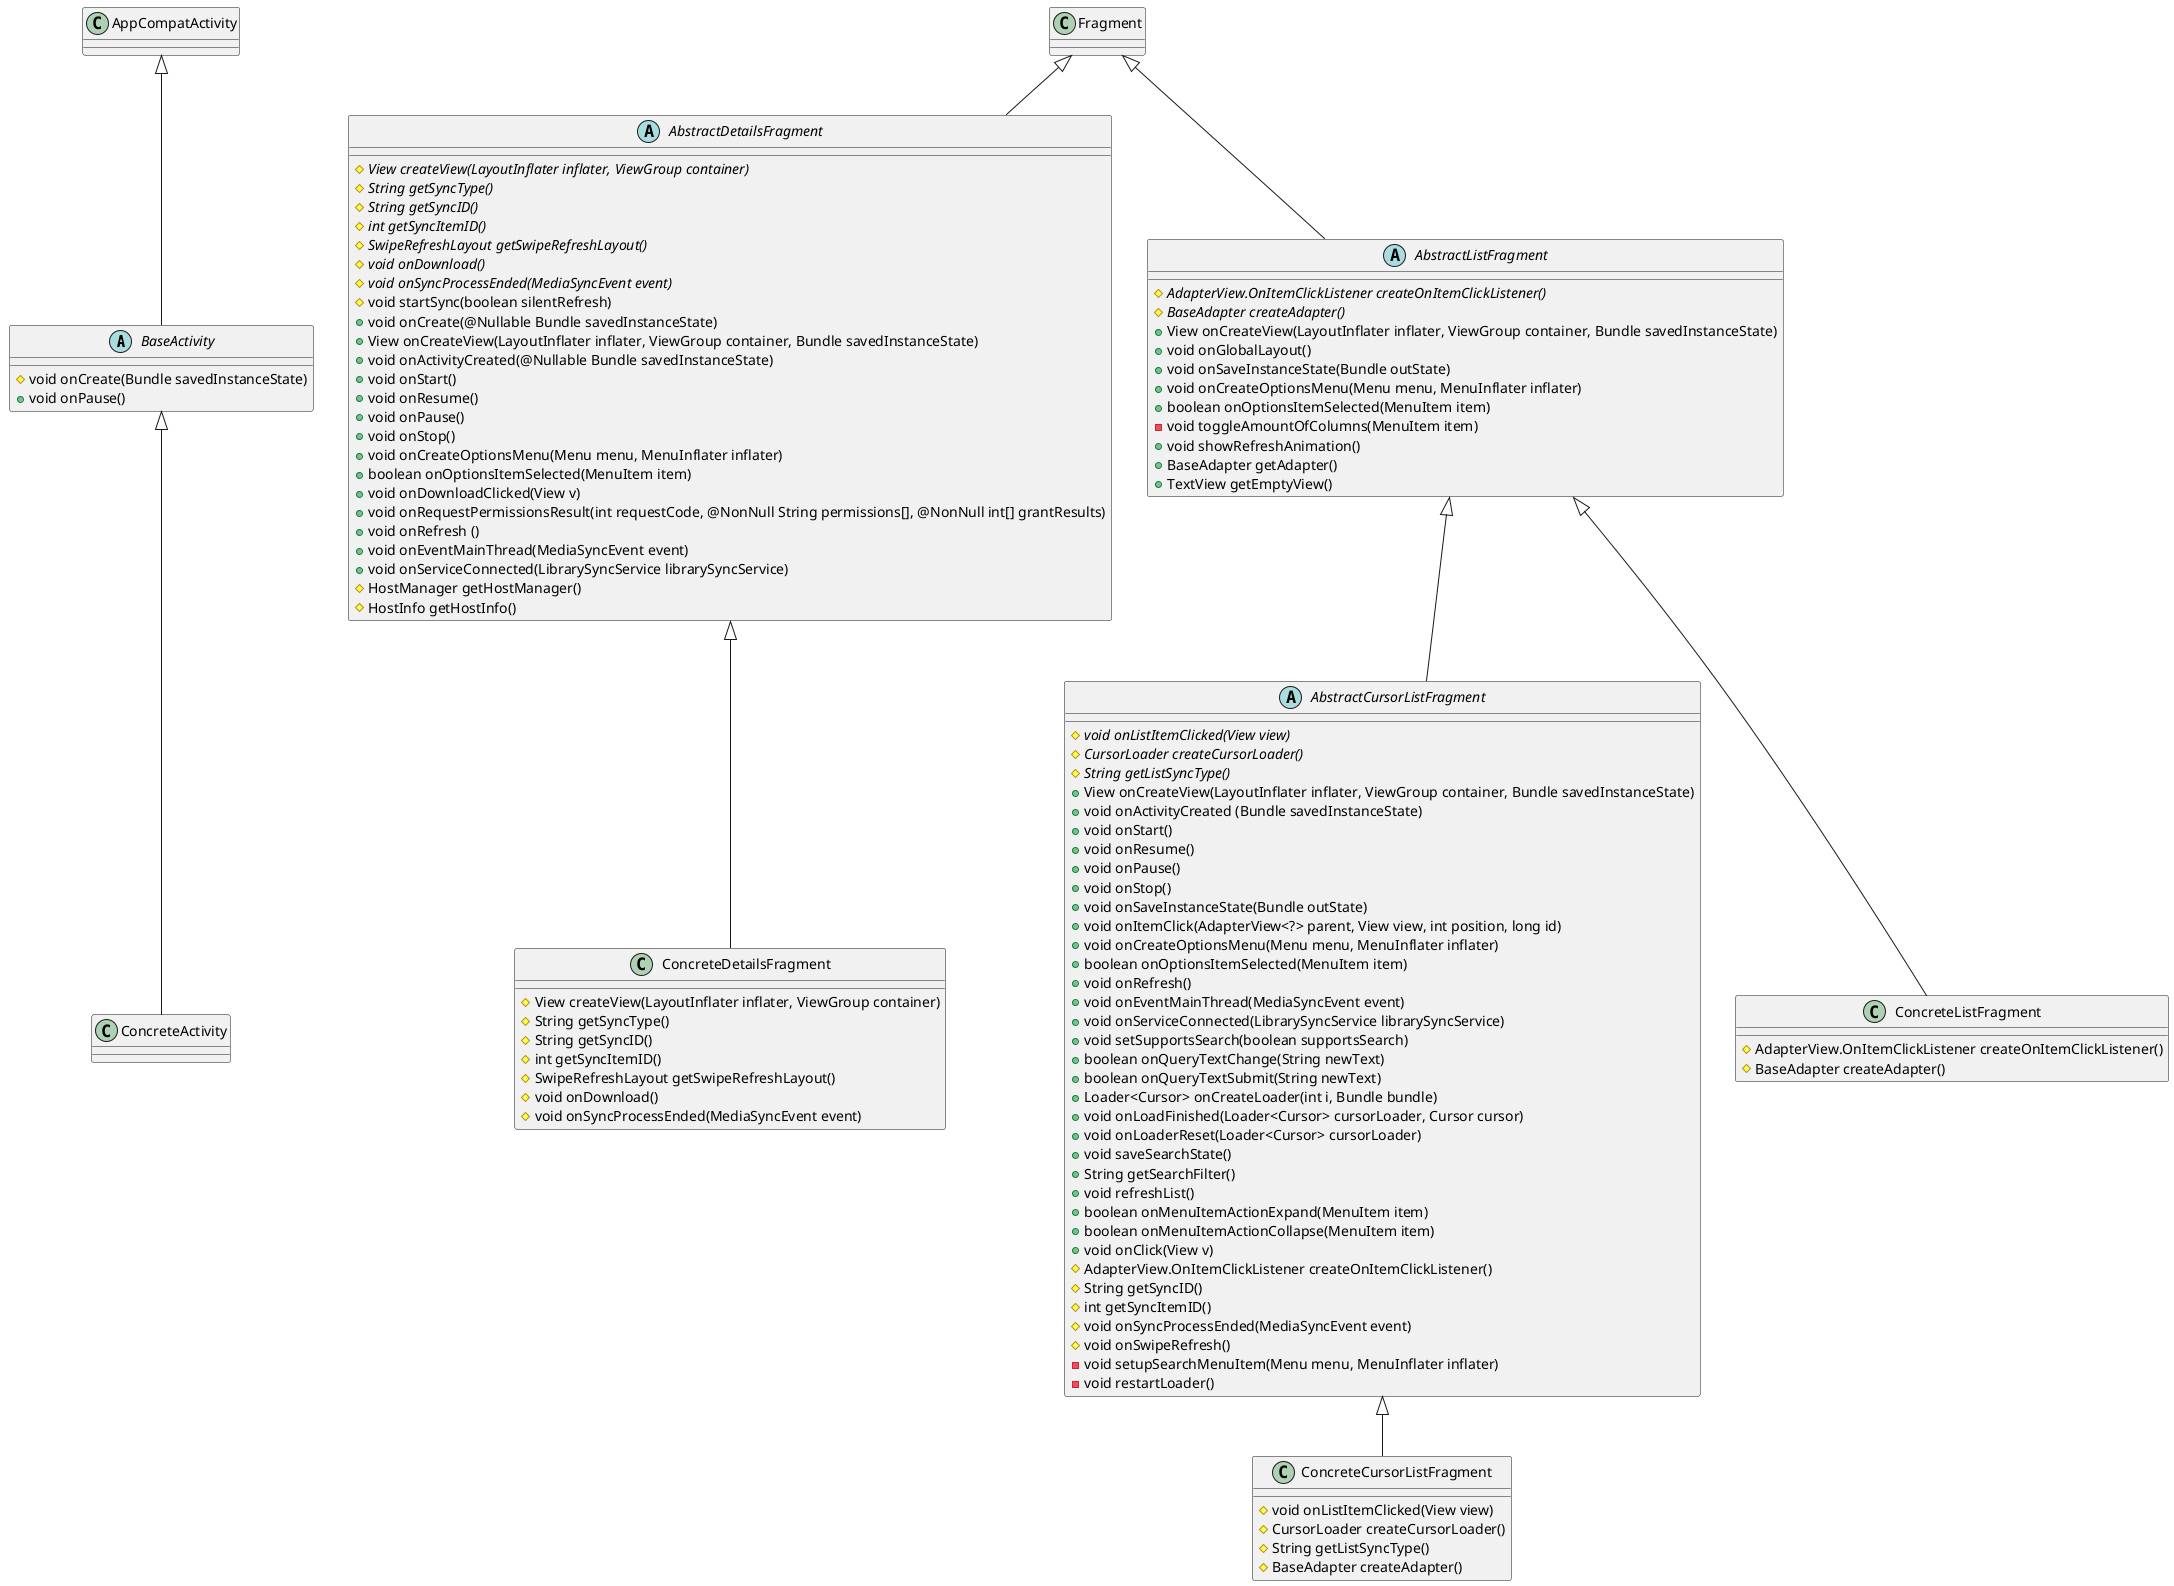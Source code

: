 @startuml

abstract class BaseActivity {
    # void onCreate(Bundle savedInstanceState)
    + void onPause()
}

class ConcreteActivity
class AppCompatActivity

AppCompatActivity <|-- BaseActivity
BaseActivity <|-- ConcreteActivity

abstract class AbstractDetailsFragment {
    # {abstract} View createView(LayoutInflater inflater, ViewGroup container)
    # {abstract} String getSyncType()
    # {abstract} String getSyncID()
    # {abstract} int getSyncItemID()
    # {abstract} SwipeRefreshLayout getSwipeRefreshLayout()
    # {abstract} void onDownload()
    # {abstract} void onSyncProcessEnded(MediaSyncEvent event)
    # void startSync(boolean silentRefresh)
    + void onCreate(@Nullable Bundle savedInstanceState)
    + View onCreateView(LayoutInflater inflater, ViewGroup container, Bundle savedInstanceState)
    + void onActivityCreated(@Nullable Bundle savedInstanceState)
    + void onStart()
    + void onResume()
    + void onPause()
    + void onStop()
    + void onCreateOptionsMenu(Menu menu, MenuInflater inflater)
    + boolean onOptionsItemSelected(MenuItem item)
    + void onDownloadClicked(View v)
    + void onRequestPermissionsResult(int requestCode, @NonNull String permissions[], @NonNull int[] grantResults)
    + void onRefresh ()
    + void onEventMainThread(MediaSyncEvent event)
    + void onServiceConnected(LibrarySyncService librarySyncService)
    # HostManager getHostManager()
    # HostInfo getHostInfo()

}

class ConcreteDetailsFragment {
    # View createView(LayoutInflater inflater, ViewGroup container)
    # String getSyncType()
    # String getSyncID()
    # int getSyncItemID()
    # SwipeRefreshLayout getSwipeRefreshLayout()
    # void onDownload()
    # void onSyncProcessEnded(MediaSyncEvent event)
}

Fragment <|-- AbstractDetailsFragment
AbstractDetailsFragment <|-- ConcreteDetailsFragment


abstract class AbstractListFragment {
    # {abstract} AdapterView.OnItemClickListener createOnItemClickListener()
	# {abstract} BaseAdapter createAdapter()
	+ View onCreateView(LayoutInflater inflater, ViewGroup container, Bundle savedInstanceState)
	+ void onGlobalLayout()
	+ void onSaveInstanceState(Bundle outState)
	+ void onCreateOptionsMenu(Menu menu, MenuInflater inflater)
	+ boolean onOptionsItemSelected(MenuItem item)
	- void toggleAmountOfColumns(MenuItem item)
	+ void showRefreshAnimation()
	+ BaseAdapter getAdapter()
	+ TextView getEmptyView()
}

abstract class AbstractCursorListFragment {
    # {abstract} void onListItemClicked(View view)
	# {abstract} CursorLoader createCursorLoader()
	# {abstract} String getListSyncType()
    + View onCreateView(LayoutInflater inflater, ViewGroup container, Bundle savedInstanceState)
	+ void onActivityCreated (Bundle savedInstanceState)
	+ void onStart()
	+ void onResume()
	+ void onPause()
	+ void onStop()
	+ void onSaveInstanceState(Bundle outState)
	+ void onItemClick(AdapterView<?> parent, View view, int position, long id)
	+ void onCreateOptionsMenu(Menu menu, MenuInflater inflater)
	+ boolean onOptionsItemSelected(MenuItem item)
	+ void onRefresh()
	+ void onEventMainThread(MediaSyncEvent event)
    + void onServiceConnected(LibrarySyncService librarySyncService)
    + void setSupportsSearch(boolean supportsSearch)
    + boolean onQueryTextChange(String newText)
	+ boolean onQueryTextSubmit(String newText)
	+ Loader<Cursor> onCreateLoader(int i, Bundle bundle)
	+ void onLoadFinished(Loader<Cursor> cursorLoader, Cursor cursor)
	+ void onLoaderReset(Loader<Cursor> cursorLoader)
	+ void saveSearchState()
	+ String getSearchFilter()
	+ void refreshList()
	+ boolean onMenuItemActionExpand(MenuItem item)
    + boolean onMenuItemActionCollapse(MenuItem item)
    + void onClick(View v)
    # AdapterView.OnItemClickListener createOnItemClickListener()
    # String getSyncID()
	# int getSyncItemID()
	# void onSyncProcessEnded(MediaSyncEvent event)
    # void onSwipeRefresh()
	- void setupSearchMenuItem(Menu menu, MenuInflater inflater)
	- void restartLoader()
}

class ConcreteCursorListFragment {
    # void onListItemClicked(View view)
	# CursorLoader createCursorLoader()
	# String getListSyncType()
	# BaseAdapter createAdapter()
}

class ConcreteListFragment {
    # AdapterView.OnItemClickListener createOnItemClickListener()
	# BaseAdapter createAdapter()
}

Fragment <|-- AbstractListFragment
AbstractListFragment <|-- AbstractCursorListFragment
AbstractCursorListFragment <|-- ConcreteCursorListFragment
AbstractListFragment <|-- ConcreteListFragment


@enduml